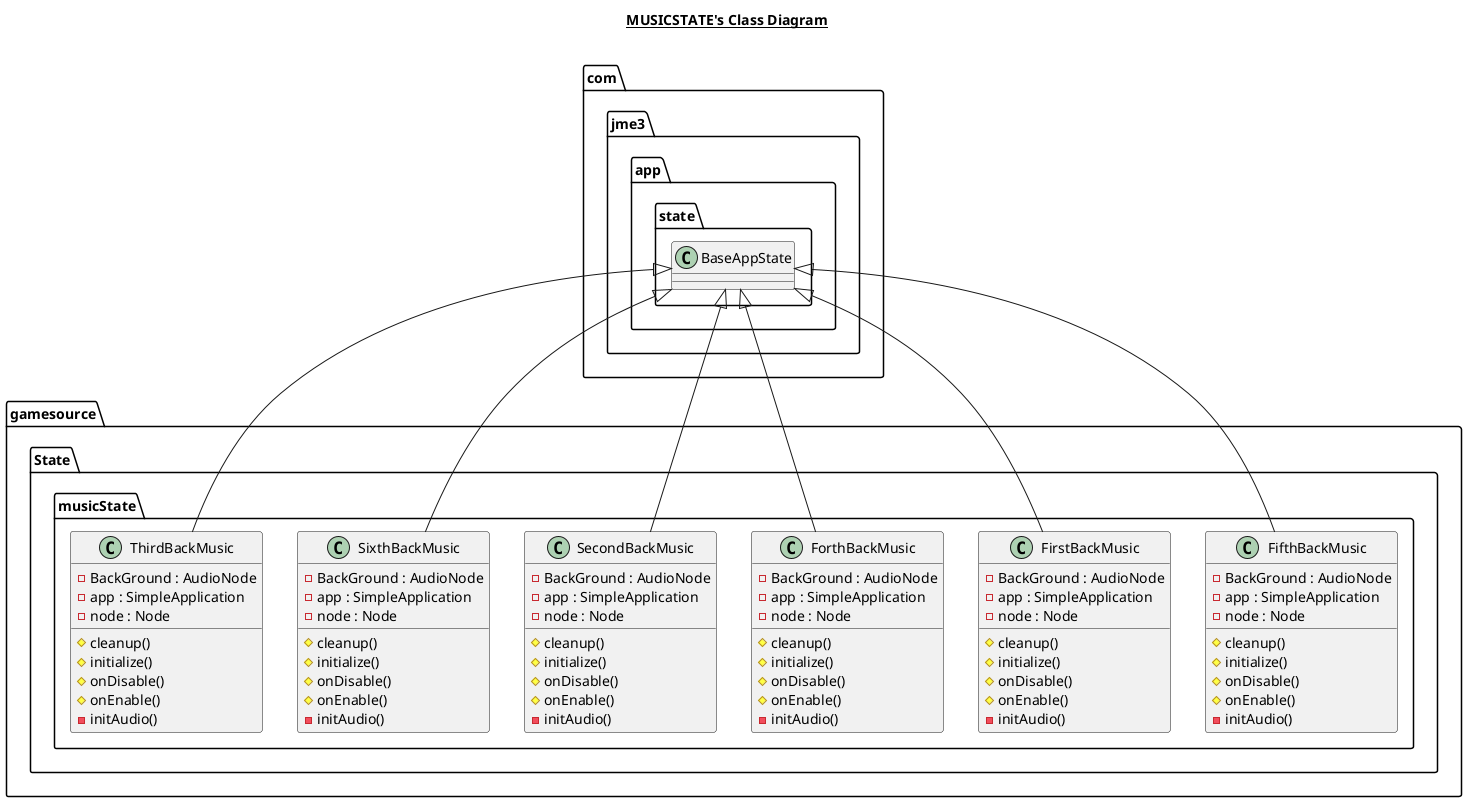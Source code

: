 @startuml

title __MUSICSTATE's Class Diagram__\n

  namespace gamesource {
    namespace State {
      namespace musicState {
        class gamesource.State.musicState.FifthBackMusic {
            - BackGround : AudioNode
            - app : SimpleApplication
            - node : Node
            # cleanup()
            # initialize()
            # onDisable()
            # onEnable()
            - initAudio()
        }
      }
    }
  }
  

  namespace gamesource {
    namespace State {
      namespace musicState {
        class gamesource.State.musicState.FirstBackMusic {
            - BackGround : AudioNode
            - app : SimpleApplication
            - node : Node
            # cleanup()
            # initialize()
            # onDisable()
            # onEnable()
            - initAudio()
        }
      }
    }
  }
  

  namespace gamesource {
    namespace State {
      namespace musicState {
        class gamesource.State.musicState.ForthBackMusic {
            - BackGround : AudioNode
            - app : SimpleApplication
            - node : Node
            # cleanup()
            # initialize()
            # onDisable()
            # onEnable()
            - initAudio()
        }
      }
    }
  }
  

  namespace gamesource {
    namespace State {
      namespace musicState {
        class gamesource.State.musicState.SecondBackMusic {
            - BackGround : AudioNode
            - app : SimpleApplication
            - node : Node
            # cleanup()
            # initialize()
            # onDisable()
            # onEnable()
            - initAudio()
        }
      }
    }
  }
  

  namespace gamesource {
    namespace State {
      namespace musicState {
        class gamesource.State.musicState.SixthBackMusic {
            - BackGround : AudioNode
            - app : SimpleApplication
            - node : Node
            # cleanup()
            # initialize()
            # onDisable()
            # onEnable()
            - initAudio()
        }
      }
    }
  }
  

  namespace gamesource {
    namespace State {
      namespace musicState {
        class gamesource.State.musicState.ThirdBackMusic {
            - BackGround : AudioNode
            - app : SimpleApplication
            - node : Node
            # cleanup()
            # initialize()
            # onDisable()
            # onEnable()
            - initAudio()
        }
      }
    }
  }
  

  gamesource.State.musicState.FifthBackMusic -up-|> com.jme3.app.state.BaseAppState
  gamesource.State.musicState.FirstBackMusic -up-|> com.jme3.app.state.BaseAppState
  gamesource.State.musicState.ForthBackMusic -up-|> com.jme3.app.state.BaseAppState
  gamesource.State.musicState.SecondBackMusic -up-|> com.jme3.app.state.BaseAppState
  gamesource.State.musicState.SixthBackMusic -up-|> com.jme3.app.state.BaseAppState
  gamesource.State.musicState.ThirdBackMusic -up-|> com.jme3.app.state.BaseAppState



@enduml
